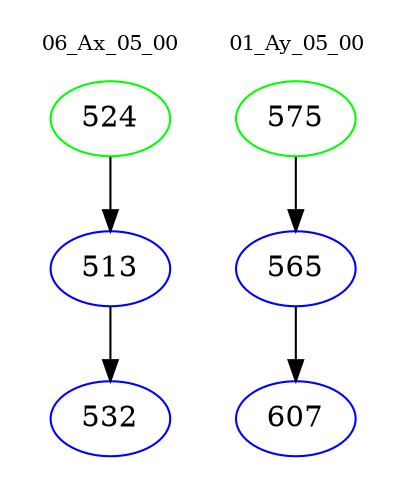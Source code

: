 digraph{
subgraph cluster_0 {
color = white
label = "06_Ax_05_00";
fontsize=10;
T0_524 [label="524", color="green"]
T0_524 -> T0_513 [color="black"]
T0_513 [label="513", color="blue"]
T0_513 -> T0_532 [color="black"]
T0_532 [label="532", color="blue"]
}
subgraph cluster_1 {
color = white
label = "01_Ay_05_00";
fontsize=10;
T1_575 [label="575", color="green"]
T1_575 -> T1_565 [color="black"]
T1_565 [label="565", color="blue"]
T1_565 -> T1_607 [color="black"]
T1_607 [label="607", color="blue"]
}
}

